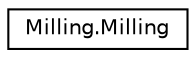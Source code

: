 digraph "Graphical Class Hierarchy"
{
  edge [fontname="Helvetica",fontsize="10",labelfontname="Helvetica",labelfontsize="10"];
  node [fontname="Helvetica",fontsize="10",shape=record];
  rankdir="LR";
  Node1 [label="Milling.Milling",height=0.2,width=0.4,color="black", fillcolor="white", style="filled",URL="$class_milling_1_1_milling.html"];
}
